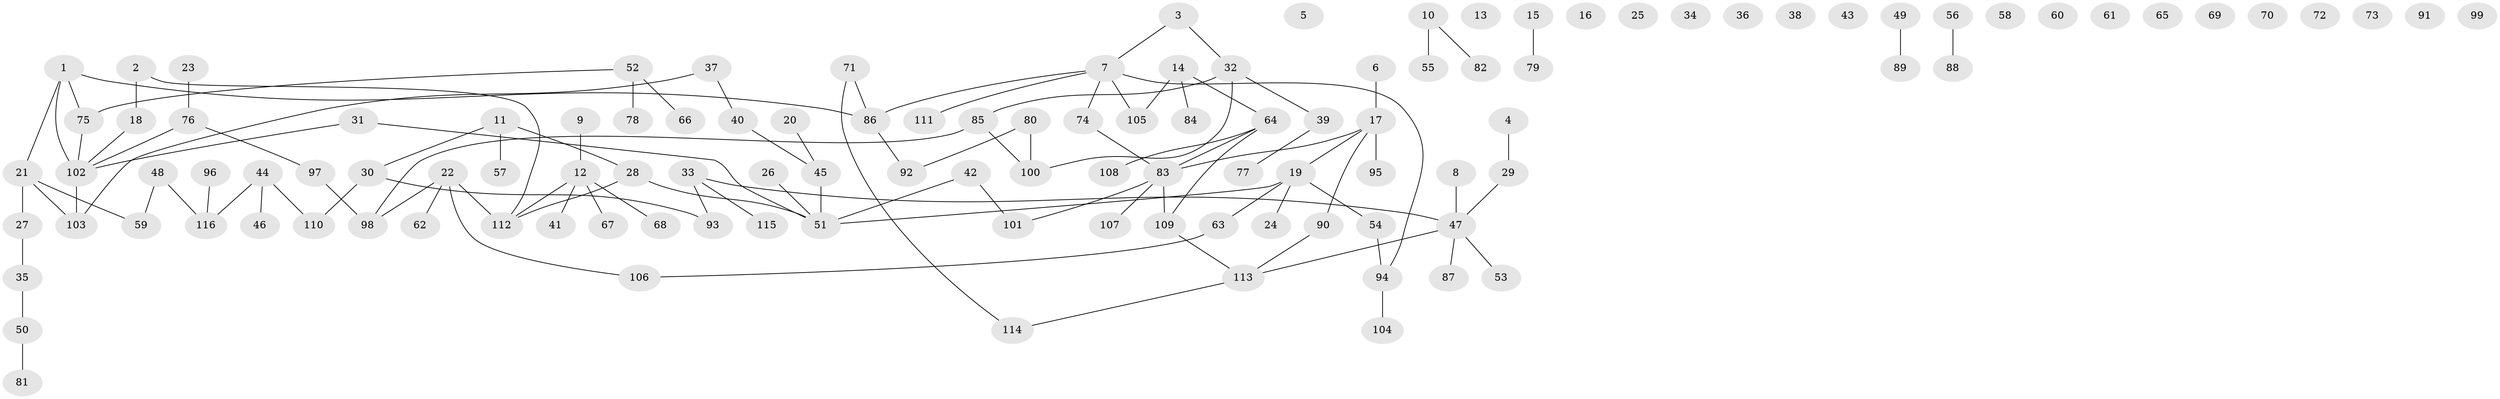 // Generated by graph-tools (version 1.1) at 2025/33/03/09/25 02:33:46]
// undirected, 116 vertices, 111 edges
graph export_dot {
graph [start="1"]
  node [color=gray90,style=filled];
  1;
  2;
  3;
  4;
  5;
  6;
  7;
  8;
  9;
  10;
  11;
  12;
  13;
  14;
  15;
  16;
  17;
  18;
  19;
  20;
  21;
  22;
  23;
  24;
  25;
  26;
  27;
  28;
  29;
  30;
  31;
  32;
  33;
  34;
  35;
  36;
  37;
  38;
  39;
  40;
  41;
  42;
  43;
  44;
  45;
  46;
  47;
  48;
  49;
  50;
  51;
  52;
  53;
  54;
  55;
  56;
  57;
  58;
  59;
  60;
  61;
  62;
  63;
  64;
  65;
  66;
  67;
  68;
  69;
  70;
  71;
  72;
  73;
  74;
  75;
  76;
  77;
  78;
  79;
  80;
  81;
  82;
  83;
  84;
  85;
  86;
  87;
  88;
  89;
  90;
  91;
  92;
  93;
  94;
  95;
  96;
  97;
  98;
  99;
  100;
  101;
  102;
  103;
  104;
  105;
  106;
  107;
  108;
  109;
  110;
  111;
  112;
  113;
  114;
  115;
  116;
  1 -- 21;
  1 -- 75;
  1 -- 86;
  1 -- 102;
  2 -- 18;
  2 -- 112;
  3 -- 7;
  3 -- 32;
  4 -- 29;
  6 -- 17;
  7 -- 74;
  7 -- 86;
  7 -- 94;
  7 -- 105;
  7 -- 111;
  8 -- 47;
  9 -- 12;
  10 -- 55;
  10 -- 82;
  11 -- 28;
  11 -- 30;
  11 -- 57;
  12 -- 41;
  12 -- 67;
  12 -- 68;
  12 -- 112;
  14 -- 64;
  14 -- 84;
  14 -- 105;
  15 -- 79;
  17 -- 19;
  17 -- 83;
  17 -- 90;
  17 -- 95;
  18 -- 102;
  19 -- 24;
  19 -- 51;
  19 -- 54;
  19 -- 63;
  20 -- 45;
  21 -- 27;
  21 -- 59;
  21 -- 103;
  22 -- 62;
  22 -- 98;
  22 -- 106;
  22 -- 112;
  23 -- 76;
  26 -- 51;
  27 -- 35;
  28 -- 51;
  28 -- 112;
  29 -- 47;
  30 -- 93;
  30 -- 110;
  31 -- 51;
  31 -- 102;
  32 -- 39;
  32 -- 85;
  32 -- 100;
  33 -- 47;
  33 -- 93;
  33 -- 115;
  35 -- 50;
  37 -- 40;
  37 -- 103;
  39 -- 77;
  40 -- 45;
  42 -- 51;
  42 -- 101;
  44 -- 46;
  44 -- 110;
  44 -- 116;
  45 -- 51;
  47 -- 53;
  47 -- 87;
  47 -- 113;
  48 -- 59;
  48 -- 116;
  49 -- 89;
  50 -- 81;
  52 -- 66;
  52 -- 75;
  52 -- 78;
  54 -- 94;
  56 -- 88;
  63 -- 106;
  64 -- 83;
  64 -- 108;
  64 -- 109;
  71 -- 86;
  71 -- 114;
  74 -- 83;
  75 -- 102;
  76 -- 97;
  76 -- 102;
  80 -- 92;
  80 -- 100;
  83 -- 101;
  83 -- 107;
  83 -- 109;
  85 -- 98;
  85 -- 100;
  86 -- 92;
  90 -- 113;
  94 -- 104;
  96 -- 116;
  97 -- 98;
  102 -- 103;
  109 -- 113;
  113 -- 114;
}
